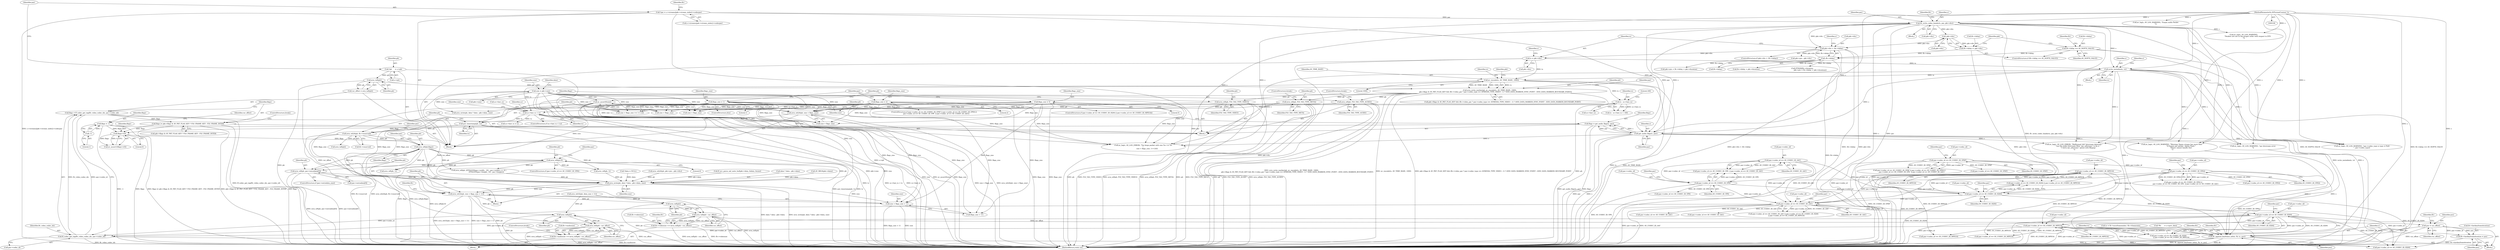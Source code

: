 digraph "0_FFmpeg_6b67d7f05918f7a1ee8fc6ff21355d7e8736aa10@array" {
"1000744" [label="(Call,avio_w8(pb, par->extradata[0]))"];
"1000715" [label="(Call,avio_w8(pb,flags))"];
"1000601" [label="(Call,avio_wb24(pb, flv->reserved))"];
"1000598" [label="(Call,put_timestamp(pb, ts))"];
"1000593" [label="(Call,avio_wb24(pb, size + flags_size))"];
"1000411" [label="(Call,avio_w8(pb, FLV_TAG_TYPE_VIDEO))"];
"1000380" [label="(Call,avio_write_marker(pb, av_rescale(ts, AV_TIME_BASE, 1000),\n                      pkt->flags & AV_PKT_FLAG_KEY && (flv->video_par ? par->codec_type == AVMEDIA_TYPE_VIDEO : 1) ? AVIO_DATA_MARKER_SYNC_POINT : AVIO_DATA_MARKER_BOUNDARY_POINT))"];
"1000167" [label="(Call,avio_tell(pb))"];
"1000111" [label="(Call,*pb      = s->pb)"];
"1000382" [label="(Call,av_rescale(ts, AV_TIME_BASE, 1000))"];
"1000360" [label="(Call,ts = pkt->dts)"];
"1000344" [label="(Call,pkt->dts < -flv->delay)"];
"1000323" [label="(Call,flv_write_codec_header(s, par, pkt->dts))"];
"1000107" [label="(MethodParameterIn,AVFormatContext *s)"];
"1000117" [label="(Call,*par = s->streams[pkt->stream_index]->codecpar)"];
"1000339" [label="(Call,-pkt->dts)"];
"1000348" [label="(Call,-flv->delay)"];
"1000330" [label="(Call,flv->delay == AV_NOPTS_VALUE)"];
"1000335" [label="(Call,flv->delay = -pkt->dts)"];
"1000372" [label="(Call,write_metadata(s, ts))"];
"1000446" [label="(Call,avio_w8(pb, FLV_TAG_TYPE_META))"];
"1000440" [label="(Call,avio_w8(pb, FLV_TAG_TYPE_AUDIO))"];
"1000148" [label="(Call,size = pkt->size)"];
"1000438" [label="(Call,av_assert0(size))"];
"1000232" [label="(Call,flags_size = 1)"];
"1000228" [label="(Call,flags_size = 5)"];
"1000212" [label="(Call,flags_size = 2)"];
"1000561" [label="(Call,sc->last_ts < ts)"];
"1000550" [label="(Call,ts - sc->last_ts)"];
"1000712" [label="(Call,flags>=0)"];
"1000158" [label="(Call,flags = -1)"];
"1000160" [label="(Call,-1)"];
"1000433" [label="(Call,flags = get_audio_flags(s, par))"];
"1000435" [label="(Call,get_audio_flags(s, par))"];
"1000421" [label="(Call,flags |= pkt->flags & AV_PKT_FLAG_KEY ? FLV_FRAME_KEY : FLV_FRAME_INTER)"];
"1000414" [label="(Call,flags = ff_codec_get_tag(flv_video_codec_ids, par->codec_id))"];
"1000416" [label="(Call,ff_codec_get_tag(flv_video_codec_ids, par->codec_id))"];
"1000237" [label="(Call,par->codec_id == AV_CODEC_ID_AAC)"];
"1000218" [label="(Call,par->codec_id == AV_CODEC_ID_H264)"];
"1000207" [label="(Call,par->codec_id == AV_CODEC_ID_AAC)"];
"1000202" [label="(Call,par->codec_id == AV_CODEC_ID_VP6)"];
"1000196" [label="(Call,par->codec_id == AV_CODEC_ID_VP6A)"];
"1000190" [label="(Call,par->codec_id == AV_CODEC_ID_VP6F)"];
"1000223" [label="(Call,par->codec_id == AV_CODEC_ID_MPEG4)"];
"1000243" [label="(Call,par->codec_id == AV_CODEC_ID_H264)"];
"1000248" [label="(Call,par->codec_id == AV_CODEC_ID_MPEG4)"];
"1000724" [label="(Call,avio_w8(pb,0))"];
"1000811" [label="(Call,avio_write(pb, data ? data : pkt->data, size))"];
"1000820" [label="(Call,avio_wb32(pb, size + flags_size + 11))"];
"1000864" [label="(Call,avio_tell(pb))"];
"1000863" [label="(Call,avio_tell(pb) - cur_offset)"];
"1000859" [label="(Call,flv->videosize += (avio_tell(pb) - cur_offset))"];
"1000896" [label="(Call,pos = cur_offset)"];
"1000910" [label="(Call,flv->lastkeyframelocation = pos)"];
"1000915" [label="(Call,flv_append_keyframe_info(s, flv, ts, pos))"];
"1000931" [label="(Call,avio_tell(pb))"];
"1000930" [label="(Call,avio_tell(pb) - cur_offset)"];
"1000926" [label="(Call,flv->audiosize += (avio_tell(pb) - cur_offset))"];
"1000822" [label="(Call,size + flags_size + 11)"];
"1000204" [label="(Identifier,par)"];
"1000335" [label="(Call,flv->delay = -pkt->dts)"];
"1000161" [label="(Literal,1)"];
"1000884" [label="(Block,)"];
"1000191" [label="(Call,par->codec_id)"];
"1000560" [label="(ControlStructure,if (sc->last_ts < ts))"];
"1000149" [label="(Identifier,size)"];
"1000217" [label="(Call,par->codec_id == AV_CODEC_ID_H264 || par->codec_id == AV_CODEC_ID_MPEG4)"];
"1000933" [label="(Identifier,cur_offset)"];
"1000343" [label="(ControlStructure,if (pkt->dts < -flv->delay))"];
"1000436" [label="(Identifier,s)"];
"1000194" [label="(Identifier,AV_CODEC_ID_VP6F)"];
"1000821" [label="(Identifier,pb)"];
"1000409" [label="(Block,)"];
"1000198" [label="(Identifier,par)"];
"1000323" [label="(Call,flv_write_codec_header(s, par, pkt->dts))"];
"1000600" [label="(Identifier,ts)"];
"1000337" [label="(Identifier,flv)"];
"1000915" [label="(Call,flv_append_keyframe_info(s, flv, ts, pos))"];
"1000384" [label="(Identifier,AV_TIME_BASE)"];
"1000150" [label="(Call,pkt->size)"];
"1000857" [label="(Block,)"];
"1000228" [label="(Call,flags_size = 5)"];
"1000362" [label="(Call,pkt->dts)"];
"1000550" [label="(Call,ts - sc->last_ts)"];
"1000248" [label="(Call,par->codec_id == AV_CODEC_ID_MPEG4)"];
"1000154" [label="(Call,*data = NULL)"];
"1000373" [label="(Identifier,s)"];
"1000181" [label="(Call,av_log(s, AV_LOG_WARNING, \"Empty audio Packet\n\"))"];
"1000811" [label="(Call,avio_write(pb, data ? data : pkt->data, size))"];
"1000672" [label="(Call,avio_write(pb, data ? data : pkt->data, size))"];
"1000190" [label="(Call,par->codec_id == AV_CODEC_ID_VP6F)"];
"1000610" [label="(Identifier,par)"];
"1000863" [label="(Call,avio_tell(pb) - cur_offset)"];
"1000119" [label="(Call,s->streams[pkt->stream_index]->codecpar)"];
"1000340" [label="(Call,pkt->dts)"];
"1000740" [label="(ControlStructure,if (par->extradata_size))"];
"1000897" [label="(Identifier,pos)"];
"1000726" [label="(Literal,0)"];
"1000802" [label="(Call,avio_wb24(pb, pkt->pts - pkt->dts))"];
"1000917" [label="(Identifier,flv)"];
"1000572" [label="(Call,size + flags_size >= 1<<24)"];
"1000237" [label="(Call,par->codec_id == AV_CODEC_ID_AAC)"];
"1000385" [label="(Literal,1000)"];
"1000206" [label="(Identifier,AV_CODEC_ID_VP6)"];
"1000603" [label="(Call,flv->reserved)"];
"1000573" [label="(Call,size + flags_size)"];
"1000574" [label="(Identifier,size)"];
"1000380" [label="(Call,avio_write_marker(pb, av_rescale(ts, AV_TIME_BASE, 1000),\n                      pkt->flags & AV_PKT_FLAG_KEY && (flv->video_par ? par->codec_type == AVMEDIA_TYPE_VIDEO : 1) ? AVIO_DATA_MARKER_SYNC_POINT : AVIO_DATA_MARKER_BOUNDARY_POINT))"];
"1000285" [label="(Block,)"];
"1000752" [label="(Call,avio_w8(pb, ((FFALIGN(par->width,  16) - par->width) << 4) |\n                             (FFALIGN(par->height, 16) - par->height)))"];
"1000551" [label="(Identifier,ts)"];
"1000922" [label="(Identifier,flv)"];
"1000864" [label="(Call,avio_tell(pb))"];
"1000213" [label="(Identifier,flags_size)"];
"1000931" [label="(Call,avio_tell(pb))"];
"1000869" [label="(Identifier,flv)"];
"1000238" [label="(Call,par->codec_id)"];
"1000227" [label="(Identifier,AV_CODEC_ID_MPEG4)"];
"1000381" [label="(Identifier,pb)"];
"1000448" [label="(Identifier,FLV_TAG_TYPE_META)"];
"1000165" [label="(Call,cur_offset = avio_tell(pb))"];
"1000239" [label="(Identifier,par)"];
"1000555" [label="(Literal,160)"];
"1000159" [label="(Identifier,flags)"];
"1000461" [label="(Call,par->codec_id == AV_CODEC_ID_MPEG4)"];
"1000820" [label="(Call,avio_wb32(pb, size + flags_size + 11))"];
"1000417" [label="(Identifier,flv_video_codec_ids)"];
"1000244" [label="(Call,par->codec_id)"];
"1000202" [label="(Call,par->codec_id == AV_CODEC_ID_VP6)"];
"1000443" [label="(ControlStructure,break;)"];
"1000950" [label="(MethodReturn,static int)"];
"1000354" [label="(Identifier,s)"];
"1000216" [label="(ControlStructure,if (par->codec_id == AV_CODEC_ID_H264 || par->codec_id == AV_CODEC_ID_MPEG4))"];
"1000414" [label="(Call,flags = ff_codec_get_tag(flv_video_codec_ids, par->codec_id))"];
"1000431" [label="(ControlStructure,break;)"];
"1000710" [label="(Block,)"];
"1000562" [label="(Call,sc->last_ts)"];
"1000219" [label="(Call,par->codec_id)"];
"1000623" [label="(Call,avio_tell(pb))"];
"1000336" [label="(Call,flv->delay)"];
"1000829" [label="(Identifier,flv)"];
"1000930" [label="(Call,avio_tell(pb) - cur_offset)"];
"1000334" [label="(Identifier,AV_NOPTS_VALUE)"];
"1000601" [label="(Call,avio_wb24(pb, flv->reserved))"];
"1000435" [label="(Call,get_audio_flags(s, par))"];
"1000584" [label="(Call,size + flags_size)"];
"1000224" [label="(Call,par->codec_id)"];
"1000486" [label="(Call,ff_avc_parse_nal_units_buf(pkt->data, &data, &size))"];
"1000456" [label="(Call,par->codec_id == AV_CODEC_ID_H264)"];
"1000346" [label="(Identifier,pkt)"];
"1000407" [label="(Identifier,par)"];
"1000422" [label="(Identifier,flags)"];
"1000441" [label="(Identifier,pb)"];
"1000207" [label="(Call,par->codec_id == AV_CODEC_ID_AAC)"];
"1000382" [label="(Call,av_rescale(ts, AV_TIME_BASE, 1000))"];
"1000914" [label="(Identifier,pos)"];
"1000440" [label="(Call,avio_w8(pb, FLV_TAG_TYPE_AUDIO))"];
"1000167" [label="(Call,avio_tell(pb))"];
"1000421" [label="(Call,flags |= pkt->flags & AV_PKT_FLAG_KEY ? FLV_FRAME_KEY : FLV_FRAME_INTER)"];
"1000188" [label="(ControlStructure,if (par->codec_id == AV_CODEC_ID_VP6F || par->codec_id == AV_CODEC_ID_VP6A ||\n         par->codec_id == AV_CODEC_ID_VP6  || par->codec_id == AV_CODEC_ID_AAC))"];
"1000565" [label="(Identifier,ts)"];
"1000345" [label="(Call,pkt->dts)"];
"1000918" [label="(Identifier,ts)"];
"1000926" [label="(Call,flv->audiosize += (avio_tell(pb) - cur_offset))"];
"1000415" [label="(Identifier,flags)"];
"1000593" [label="(Call,avio_wb24(pb, size + flags_size))"];
"1000423" [label="(Call,pkt->flags & AV_PKT_FLAG_KEY ? FLV_FRAME_KEY : FLV_FRAME_INTER)"];
"1000886" [label="(Call,ts = flv->acurframeindex / flv->framerate)"];
"1000860" [label="(Call,flv->videosize)"];
"1000325" [label="(Identifier,par)"];
"1000242" [label="(Call,par->codec_id == AV_CODEC_ID_H264\n            || par->codec_id == AV_CODEC_ID_MPEG4)"];
"1000934" [label="(ControlStructure,break;)"];
"1000711" [label="(Call,av_assert1(flags>=0))"];
"1000416" [label="(Call,ff_codec_get_tag(flv_video_codec_ids, par->codec_id))"];
"1000332" [label="(Identifier,flv)"];
"1000839" [label="(Call,flv->delay + pkt->duration)"];
"1000329" [label="(ControlStructure,if (flv->delay == AV_NOPTS_VALUE))"];
"1000594" [label="(Identifier,pb)"];
"1000331" [label="(Call,flv->delay)"];
"1000230" [label="(Literal,5)"];
"1000721" [label="(Identifier,par)"];
"1000243" [label="(Call,par->codec_id == AV_CODEC_ID_H264)"];
"1000831" [label="(Call,FFMAX(flv->duration,\n                              pkt->pts + flv->delay + pkt->duration))"];
"1000208" [label="(Call,par->codec_id)"];
"1000247" [label="(Identifier,AV_CODEC_ID_H264)"];
"1000166" [label="(Identifier,cur_offset)"];
"1000249" [label="(Call,par->codec_id)"];
"1000813" [label="(Call,data ? data : pkt->data)"];
"1000718" [label="(ControlStructure,if (par->codec_id == AV_CODEC_ID_VP6))"];
"1000212" [label="(Call,flags_size = 2)"];
"1000568" [label="(Identifier,sc)"];
"1000196" [label="(Call,par->codec_id == AV_CODEC_ID_VP6A)"];
"1000225" [label="(Identifier,par)"];
"1000714" [label="(Literal,0)"];
"1000439" [label="(Identifier,size)"];
"1000552" [label="(Call,sc->last_ts)"];
"1000442" [label="(Identifier,FLV_TAG_TYPE_AUDIO)"];
"1000160" [label="(Call,-1)"];
"1000866" [label="(Identifier,cur_offset)"];
"1000538" [label="(Call,av_log(s, AV_LOG_WARNING, \"aac bitstream error\n\"))"];
"1000195" [label="(Call,par->codec_id == AV_CODEC_ID_VP6A ||\n         par->codec_id == AV_CODEC_ID_VP6  || par->codec_id == AV_CODEC_ID_AAC)"];
"1000599" [label="(Identifier,pb)"];
"1000234" [label="(Literal,1)"];
"1000745" [label="(Identifier,pb)"];
"1000712" [label="(Call,flags>=0)"];
"1000595" [label="(Call,size + flags_size)"];
"1000218" [label="(Call,par->codec_id == AV_CODEC_ID_H264)"];
"1000223" [label="(Call,par->codec_id == AV_CODEC_ID_MPEG4)"];
"1000361" [label="(Identifier,ts)"];
"1000412" [label="(Identifier,pb)"];
"1000339" [label="(Call,-pkt->dts)"];
"1000532" [label="(Call,av_log(s, AV_LOG_ERROR, \"Malformed AAC bitstream detected: \"\n               \"use the audio bitstream filter 'aac_adtstoasc' to fix it \"\n               \"('-bsf:a aac_adtstoasc' option with ffmpeg)\n\"))"];
"1000782" [label="(Call,avio_w8(pb, 1))"];
"1000715" [label="(Call,avio_w8(pb,flags))"];
"1000250" [label="(Identifier,par)"];
"1000580" [label="(Call,av_log(s, AV_LOG_ERROR, \"Too large packet with size %u >= %u\n\",\n               size + flags_size, 1<<24))"];
"1000433" [label="(Call,flags = get_audio_flags(s, par))"];
"1000513" [label="(Call,AV_RB16(pkt->data))"];
"1000434" [label="(Identifier,flags)"];
"1000214" [label="(Literal,2)"];
"1000189" [label="(Call,par->codec_id == AV_CODEC_ID_VP6F || par->codec_id == AV_CODEC_ID_VP6A ||\n         par->codec_id == AV_CODEC_ID_VP6  || par->codec_id == AV_CODEC_ID_AAC)"];
"1000241" [label="(Identifier,AV_CODEC_ID_AAC)"];
"1000383" [label="(Identifier,ts)"];
"1000804" [label="(Call,pkt->pts - pkt->dts)"];
"1000330" [label="(Call,flv->delay == AV_NOPTS_VALUE)"];
"1000129" [label="(Call,*flv      = s->priv_data)"];
"1000859" [label="(Call,flv->videosize += (avio_tell(pb) - cur_offset))"];
"1000109" [label="(Block,)"];
"1000148" [label="(Call,size = pkt->size)"];
"1000437" [label="(Identifier,par)"];
"1000211" [label="(Identifier,AV_CODEC_ID_AAC)"];
"1000113" [label="(Call,s->pb)"];
"1000231" [label="(ControlStructure,else)"];
"1000927" [label="(Call,flv->audiosize)"];
"1000117" [label="(Call,*par = s->streams[pkt->stream_index]->codecpar)"];
"1000374" [label="(Identifier,ts)"];
"1000368" [label="(Identifier,s)"];
"1000233" [label="(Identifier,flags_size)"];
"1000561" [label="(Call,sc->last_ts < ts)"];
"1000360" [label="(Call,ts = pkt->dts)"];
"1000725" [label="(Identifier,pb)"];
"1000598" [label="(Call,put_timestamp(pb, ts))"];
"1000566" [label="(Call,sc->last_ts = ts)"];
"1000349" [label="(Call,flv->delay)"];
"1000449" [label="(ControlStructure,break;)"];
"1000713" [label="(Identifier,flags)"];
"1000919" [label="(Identifier,pos)"];
"1000418" [label="(Call,par->codec_id)"];
"1000896" [label="(Call,pos = cur_offset)"];
"1000107" [label="(MethodParameterIn,AVFormatContext *s)"];
"1000729" [label="(Call,par->codec_id == AV_CODEC_ID_VP6F)"];
"1000793" [label="(Call,par->codec_id == AV_CODEC_ID_MPEG4)"];
"1000232" [label="(Call,flags_size = 1)"];
"1000438" [label="(Call,av_assert0(size))"];
"1000197" [label="(Call,par->codec_id)"];
"1000812" [label="(Identifier,pb)"];
"1000556" [label="(Call,av_log(s, AV_LOG_WARNING, \"Warning: Speex stream has more than \"\n                                  \"8 frames per packet. Adobe Flash \"\n                                  \"Player cannot handle this!\n\"))"];
"1000717" [label="(Identifier,flags)"];
"1000348" [label="(Call,-flv->delay)"];
"1000229" [label="(Identifier,flags_size)"];
"1000155" [label="(Identifier,data)"];
"1000203" [label="(Call,par->codec_id)"];
"1000413" [label="(Identifier,FLV_TAG_TYPE_VIDEO)"];
"1000911" [label="(Call,flv->lastkeyframelocation)"];
"1000201" [label="(Call,par->codec_id == AV_CODEC_ID_VP6  || par->codec_id == AV_CODEC_ID_AAC)"];
"1000716" [label="(Identifier,pb)"];
"1000865" [label="(Identifier,pb)"];
"1000446" [label="(Call,avio_w8(pb, FLV_TAG_TYPE_META))"];
"1000916" [label="(Identifier,s)"];
"1000932" [label="(Identifier,pb)"];
"1000245" [label="(Identifier,par)"];
"1000236" [label="(Call,par->codec_id == AV_CODEC_ID_AAC || par->codec_id == AV_CODEC_ID_H264\n            || par->codec_id == AV_CODEC_ID_MPEG4)"];
"1000372" [label="(Call,write_metadata(s, ts))"];
"1000734" [label="(Call,par->codec_id == AV_CODEC_ID_VP6A)"];
"1000353" [label="(Call,av_log(s, AV_LOG_WARNING,\n               \"Packets are not in the proper order with respect to DTS\n\"))"];
"1000824" [label="(Call,flags_size + 11)"];
"1000112" [label="(Identifier,pb)"];
"1000390" [label="(Identifier,pkt)"];
"1000777" [label="(Call,par->codec_id == AV_CODEC_ID_AAC)"];
"1000158" [label="(Call,flags = -1)"];
"1000910" [label="(Call,flv->lastkeyframelocation = pos)"];
"1000549" [label="(Call,ts - sc->last_ts > 160)"];
"1000719" [label="(Call,par->codec_id == AV_CODEC_ID_VP6)"];
"1000200" [label="(Identifier,AV_CODEC_ID_VP6A)"];
"1000835" [label="(Call,pkt->pts + flv->delay + pkt->duration)"];
"1000209" [label="(Identifier,par)"];
"1000731" [label="(Identifier,par)"];
"1000744" [label="(Call,avio_w8(pb, par->extradata[0]))"];
"1000222" [label="(Identifier,AV_CODEC_ID_H264)"];
"1000371" [label="(Block,)"];
"1000602" [label="(Identifier,pb)"];
"1000724" [label="(Call,avio_w8(pb,0))"];
"1000344" [label="(Call,pkt->dts < -flv->delay)"];
"1000377" [label="(Identifier,s)"];
"1000746" [label="(Call,par->extradata[0])"];
"1000704" [label="(Call,avio_wb32(pb, data_size + 11))"];
"1000898" [label="(Identifier,cur_offset)"];
"1000411" [label="(Call,avio_w8(pb, FLV_TAG_TYPE_VIDEO))"];
"1000386" [label="(Call,pkt->flags & AV_PKT_FLAG_KEY && (flv->video_par ? par->codec_type == AVMEDIA_TYPE_VIDEO : 1) ? AVIO_DATA_MARKER_SYNC_POINT : AVIO_DATA_MARKER_BOUNDARY_POINT)"];
"1000324" [label="(Identifier,s)"];
"1000252" [label="(Identifier,AV_CODEC_ID_MPEG4)"];
"1000130" [label="(Identifier,flv)"];
"1000447" [label="(Identifier,pb)"];
"1000799" [label="(Call,avio_w8(pb, 1))"];
"1000823" [label="(Identifier,size)"];
"1000901" [label="(Identifier,flv)"];
"1000822" [label="(Call,size + flags_size + 11)"];
"1000168" [label="(Identifier,pb)"];
"1000111" [label="(Call,*pb      = s->pb)"];
"1000819" [label="(Identifier,size)"];
"1000500" [label="(Call,par->codec_id == AV_CODEC_ID_AAC)"];
"1000118" [label="(Identifier,par)"];
"1000936" [label="(Call,av_log(s, AV_LOG_WARNING, \"par->codec_type is type = [%d]\n\", par->codec_type))"];
"1000326" [label="(Call,pkt->dts)"];
"1000744" -> "1000740"  [label="AST: "];
"1000744" -> "1000746"  [label="CFG: "];
"1000745" -> "1000744"  [label="AST: "];
"1000746" -> "1000744"  [label="AST: "];
"1000812" -> "1000744"  [label="CFG: "];
"1000744" -> "1000950"  [label="DDG: avio_w8(pb, par->extradata[0])"];
"1000744" -> "1000950"  [label="DDG: par->extradata[0]"];
"1000715" -> "1000744"  [label="DDG: pb"];
"1000724" -> "1000744"  [label="DDG: pb"];
"1000744" -> "1000811"  [label="DDG: pb"];
"1000715" -> "1000710"  [label="AST: "];
"1000715" -> "1000717"  [label="CFG: "];
"1000716" -> "1000715"  [label="AST: "];
"1000717" -> "1000715"  [label="AST: "];
"1000721" -> "1000715"  [label="CFG: "];
"1000715" -> "1000950"  [label="DDG: avio_w8(pb,flags)"];
"1000715" -> "1000950"  [label="DDG: flags"];
"1000601" -> "1000715"  [label="DDG: pb"];
"1000712" -> "1000715"  [label="DDG: flags"];
"1000715" -> "1000724"  [label="DDG: pb"];
"1000715" -> "1000752"  [label="DDG: pb"];
"1000715" -> "1000782"  [label="DDG: pb"];
"1000715" -> "1000799"  [label="DDG: pb"];
"1000715" -> "1000811"  [label="DDG: pb"];
"1000601" -> "1000109"  [label="AST: "];
"1000601" -> "1000603"  [label="CFG: "];
"1000602" -> "1000601"  [label="AST: "];
"1000603" -> "1000601"  [label="AST: "];
"1000610" -> "1000601"  [label="CFG: "];
"1000601" -> "1000950"  [label="DDG: flv->reserved"];
"1000601" -> "1000950"  [label="DDG: avio_wb24(pb, flv->reserved)"];
"1000598" -> "1000601"  [label="DDG: pb"];
"1000601" -> "1000623"  [label="DDG: pb"];
"1000598" -> "1000109"  [label="AST: "];
"1000598" -> "1000600"  [label="CFG: "];
"1000599" -> "1000598"  [label="AST: "];
"1000600" -> "1000598"  [label="AST: "];
"1000602" -> "1000598"  [label="CFG: "];
"1000598" -> "1000950"  [label="DDG: put_timestamp(pb, ts)"];
"1000598" -> "1000950"  [label="DDG: ts"];
"1000593" -> "1000598"  [label="DDG: pb"];
"1000561" -> "1000598"  [label="DDG: ts"];
"1000593" -> "1000109"  [label="AST: "];
"1000593" -> "1000595"  [label="CFG: "];
"1000594" -> "1000593"  [label="AST: "];
"1000595" -> "1000593"  [label="AST: "];
"1000599" -> "1000593"  [label="CFG: "];
"1000593" -> "1000950"  [label="DDG: size + flags_size"];
"1000593" -> "1000950"  [label="DDG: avio_wb24(pb, size + flags_size)"];
"1000411" -> "1000593"  [label="DDG: pb"];
"1000446" -> "1000593"  [label="DDG: pb"];
"1000440" -> "1000593"  [label="DDG: pb"];
"1000148" -> "1000593"  [label="DDG: size"];
"1000438" -> "1000593"  [label="DDG: size"];
"1000232" -> "1000593"  [label="DDG: flags_size"];
"1000228" -> "1000593"  [label="DDG: flags_size"];
"1000212" -> "1000593"  [label="DDG: flags_size"];
"1000411" -> "1000409"  [label="AST: "];
"1000411" -> "1000413"  [label="CFG: "];
"1000412" -> "1000411"  [label="AST: "];
"1000413" -> "1000411"  [label="AST: "];
"1000415" -> "1000411"  [label="CFG: "];
"1000411" -> "1000950"  [label="DDG: avio_w8(pb, FLV_TAG_TYPE_VIDEO)"];
"1000411" -> "1000950"  [label="DDG: pb"];
"1000411" -> "1000950"  [label="DDG: FLV_TAG_TYPE_VIDEO"];
"1000380" -> "1000411"  [label="DDG: pb"];
"1000380" -> "1000109"  [label="AST: "];
"1000380" -> "1000386"  [label="CFG: "];
"1000381" -> "1000380"  [label="AST: "];
"1000382" -> "1000380"  [label="AST: "];
"1000386" -> "1000380"  [label="AST: "];
"1000407" -> "1000380"  [label="CFG: "];
"1000380" -> "1000950"  [label="DDG: avio_write_marker(pb, av_rescale(ts, AV_TIME_BASE, 1000),\n                      pkt->flags & AV_PKT_FLAG_KEY && (flv->video_par ? par->codec_type == AVMEDIA_TYPE_VIDEO : 1) ? AVIO_DATA_MARKER_SYNC_POINT : AVIO_DATA_MARKER_BOUNDARY_POINT)"];
"1000380" -> "1000950"  [label="DDG: av_rescale(ts, AV_TIME_BASE, 1000)"];
"1000380" -> "1000950"  [label="DDG: pkt->flags & AV_PKT_FLAG_KEY && (flv->video_par ? par->codec_type == AVMEDIA_TYPE_VIDEO : 1) ? AVIO_DATA_MARKER_SYNC_POINT : AVIO_DATA_MARKER_BOUNDARY_POINT"];
"1000380" -> "1000950"  [label="DDG: pb"];
"1000167" -> "1000380"  [label="DDG: pb"];
"1000382" -> "1000380"  [label="DDG: ts"];
"1000382" -> "1000380"  [label="DDG: AV_TIME_BASE"];
"1000382" -> "1000380"  [label="DDG: 1000"];
"1000380" -> "1000440"  [label="DDG: pb"];
"1000380" -> "1000446"  [label="DDG: pb"];
"1000167" -> "1000165"  [label="AST: "];
"1000167" -> "1000168"  [label="CFG: "];
"1000168" -> "1000167"  [label="AST: "];
"1000165" -> "1000167"  [label="CFG: "];
"1000167" -> "1000950"  [label="DDG: pb"];
"1000167" -> "1000165"  [label="DDG: pb"];
"1000111" -> "1000167"  [label="DDG: pb"];
"1000111" -> "1000109"  [label="AST: "];
"1000111" -> "1000113"  [label="CFG: "];
"1000112" -> "1000111"  [label="AST: "];
"1000113" -> "1000111"  [label="AST: "];
"1000118" -> "1000111"  [label="CFG: "];
"1000111" -> "1000950"  [label="DDG: s->pb"];
"1000382" -> "1000385"  [label="CFG: "];
"1000383" -> "1000382"  [label="AST: "];
"1000384" -> "1000382"  [label="AST: "];
"1000385" -> "1000382"  [label="AST: "];
"1000390" -> "1000382"  [label="CFG: "];
"1000382" -> "1000950"  [label="DDG: ts"];
"1000382" -> "1000950"  [label="DDG: AV_TIME_BASE"];
"1000360" -> "1000382"  [label="DDG: ts"];
"1000372" -> "1000382"  [label="DDG: ts"];
"1000382" -> "1000550"  [label="DDG: ts"];
"1000382" -> "1000561"  [label="DDG: ts"];
"1000360" -> "1000109"  [label="AST: "];
"1000360" -> "1000362"  [label="CFG: "];
"1000361" -> "1000360"  [label="AST: "];
"1000362" -> "1000360"  [label="AST: "];
"1000368" -> "1000360"  [label="CFG: "];
"1000360" -> "1000950"  [label="DDG: pkt->dts"];
"1000344" -> "1000360"  [label="DDG: pkt->dts"];
"1000360" -> "1000372"  [label="DDG: ts"];
"1000344" -> "1000343"  [label="AST: "];
"1000344" -> "1000348"  [label="CFG: "];
"1000345" -> "1000344"  [label="AST: "];
"1000348" -> "1000344"  [label="AST: "];
"1000354" -> "1000344"  [label="CFG: "];
"1000361" -> "1000344"  [label="CFG: "];
"1000344" -> "1000950"  [label="DDG: pkt->dts < -flv->delay"];
"1000344" -> "1000950"  [label="DDG: -flv->delay"];
"1000344" -> "1000950"  [label="DDG: pkt->dts"];
"1000323" -> "1000344"  [label="DDG: pkt->dts"];
"1000339" -> "1000344"  [label="DDG: pkt->dts"];
"1000348" -> "1000344"  [label="DDG: flv->delay"];
"1000344" -> "1000804"  [label="DDG: pkt->dts"];
"1000323" -> "1000285"  [label="AST: "];
"1000323" -> "1000326"  [label="CFG: "];
"1000324" -> "1000323"  [label="AST: "];
"1000325" -> "1000323"  [label="AST: "];
"1000326" -> "1000323"  [label="AST: "];
"1000332" -> "1000323"  [label="CFG: "];
"1000323" -> "1000950"  [label="DDG: s"];
"1000323" -> "1000950"  [label="DDG: par"];
"1000323" -> "1000950"  [label="DDG: flv_write_codec_header(s, par, pkt->dts)"];
"1000107" -> "1000323"  [label="DDG: s"];
"1000117" -> "1000323"  [label="DDG: par"];
"1000323" -> "1000339"  [label="DDG: pkt->dts"];
"1000323" -> "1000353"  [label="DDG: s"];
"1000323" -> "1000372"  [label="DDG: s"];
"1000323" -> "1000435"  [label="DDG: s"];
"1000323" -> "1000435"  [label="DDG: par"];
"1000323" -> "1000532"  [label="DDG: s"];
"1000323" -> "1000538"  [label="DDG: s"];
"1000323" -> "1000556"  [label="DDG: s"];
"1000323" -> "1000580"  [label="DDG: s"];
"1000323" -> "1000915"  [label="DDG: s"];
"1000323" -> "1000936"  [label="DDG: s"];
"1000107" -> "1000106"  [label="AST: "];
"1000107" -> "1000950"  [label="DDG: s"];
"1000107" -> "1000181"  [label="DDG: s"];
"1000107" -> "1000353"  [label="DDG: s"];
"1000107" -> "1000372"  [label="DDG: s"];
"1000107" -> "1000435"  [label="DDG: s"];
"1000107" -> "1000532"  [label="DDG: s"];
"1000107" -> "1000538"  [label="DDG: s"];
"1000107" -> "1000556"  [label="DDG: s"];
"1000107" -> "1000580"  [label="DDG: s"];
"1000107" -> "1000915"  [label="DDG: s"];
"1000107" -> "1000936"  [label="DDG: s"];
"1000117" -> "1000109"  [label="AST: "];
"1000117" -> "1000119"  [label="CFG: "];
"1000118" -> "1000117"  [label="AST: "];
"1000119" -> "1000117"  [label="AST: "];
"1000130" -> "1000117"  [label="CFG: "];
"1000117" -> "1000950"  [label="DDG: par"];
"1000117" -> "1000950"  [label="DDG: s->streams[pkt->stream_index]->codecpar"];
"1000117" -> "1000435"  [label="DDG: par"];
"1000339" -> "1000335"  [label="AST: "];
"1000339" -> "1000340"  [label="CFG: "];
"1000340" -> "1000339"  [label="AST: "];
"1000335" -> "1000339"  [label="CFG: "];
"1000339" -> "1000335"  [label="DDG: pkt->dts"];
"1000348" -> "1000349"  [label="CFG: "];
"1000349" -> "1000348"  [label="AST: "];
"1000348" -> "1000950"  [label="DDG: flv->delay"];
"1000330" -> "1000348"  [label="DDG: flv->delay"];
"1000335" -> "1000348"  [label="DDG: flv->delay"];
"1000348" -> "1000831"  [label="DDG: flv->delay"];
"1000348" -> "1000835"  [label="DDG: flv->delay"];
"1000348" -> "1000839"  [label="DDG: flv->delay"];
"1000330" -> "1000329"  [label="AST: "];
"1000330" -> "1000334"  [label="CFG: "];
"1000331" -> "1000330"  [label="AST: "];
"1000334" -> "1000330"  [label="AST: "];
"1000337" -> "1000330"  [label="CFG: "];
"1000346" -> "1000330"  [label="CFG: "];
"1000330" -> "1000950"  [label="DDG: AV_NOPTS_VALUE"];
"1000330" -> "1000950"  [label="DDG: flv->delay == AV_NOPTS_VALUE"];
"1000335" -> "1000329"  [label="AST: "];
"1000336" -> "1000335"  [label="AST: "];
"1000346" -> "1000335"  [label="CFG: "];
"1000335" -> "1000950"  [label="DDG: -pkt->dts"];
"1000372" -> "1000371"  [label="AST: "];
"1000372" -> "1000374"  [label="CFG: "];
"1000373" -> "1000372"  [label="AST: "];
"1000374" -> "1000372"  [label="AST: "];
"1000377" -> "1000372"  [label="CFG: "];
"1000372" -> "1000950"  [label="DDG: s"];
"1000372" -> "1000950"  [label="DDG: write_metadata(s, ts)"];
"1000372" -> "1000435"  [label="DDG: s"];
"1000372" -> "1000532"  [label="DDG: s"];
"1000372" -> "1000538"  [label="DDG: s"];
"1000372" -> "1000556"  [label="DDG: s"];
"1000372" -> "1000580"  [label="DDG: s"];
"1000372" -> "1000915"  [label="DDG: s"];
"1000372" -> "1000936"  [label="DDG: s"];
"1000446" -> "1000409"  [label="AST: "];
"1000446" -> "1000448"  [label="CFG: "];
"1000447" -> "1000446"  [label="AST: "];
"1000448" -> "1000446"  [label="AST: "];
"1000449" -> "1000446"  [label="CFG: "];
"1000446" -> "1000950"  [label="DDG: avio_w8(pb, FLV_TAG_TYPE_META)"];
"1000446" -> "1000950"  [label="DDG: pb"];
"1000446" -> "1000950"  [label="DDG: FLV_TAG_TYPE_META"];
"1000440" -> "1000409"  [label="AST: "];
"1000440" -> "1000442"  [label="CFG: "];
"1000441" -> "1000440"  [label="AST: "];
"1000442" -> "1000440"  [label="AST: "];
"1000443" -> "1000440"  [label="CFG: "];
"1000440" -> "1000950"  [label="DDG: FLV_TAG_TYPE_AUDIO"];
"1000440" -> "1000950"  [label="DDG: avio_w8(pb, FLV_TAG_TYPE_AUDIO)"];
"1000440" -> "1000950"  [label="DDG: pb"];
"1000148" -> "1000109"  [label="AST: "];
"1000148" -> "1000150"  [label="CFG: "];
"1000149" -> "1000148"  [label="AST: "];
"1000150" -> "1000148"  [label="AST: "];
"1000155" -> "1000148"  [label="CFG: "];
"1000148" -> "1000950"  [label="DDG: size"];
"1000148" -> "1000950"  [label="DDG: pkt->size"];
"1000148" -> "1000438"  [label="DDG: size"];
"1000148" -> "1000572"  [label="DDG: size"];
"1000148" -> "1000573"  [label="DDG: size"];
"1000148" -> "1000580"  [label="DDG: size"];
"1000148" -> "1000584"  [label="DDG: size"];
"1000148" -> "1000595"  [label="DDG: size"];
"1000148" -> "1000672"  [label="DDG: size"];
"1000148" -> "1000811"  [label="DDG: size"];
"1000438" -> "1000409"  [label="AST: "];
"1000438" -> "1000439"  [label="CFG: "];
"1000439" -> "1000438"  [label="AST: "];
"1000441" -> "1000438"  [label="CFG: "];
"1000438" -> "1000950"  [label="DDG: av_assert0(size)"];
"1000438" -> "1000950"  [label="DDG: size"];
"1000438" -> "1000572"  [label="DDG: size"];
"1000438" -> "1000573"  [label="DDG: size"];
"1000438" -> "1000580"  [label="DDG: size"];
"1000438" -> "1000584"  [label="DDG: size"];
"1000438" -> "1000595"  [label="DDG: size"];
"1000438" -> "1000672"  [label="DDG: size"];
"1000438" -> "1000811"  [label="DDG: size"];
"1000232" -> "1000231"  [label="AST: "];
"1000232" -> "1000234"  [label="CFG: "];
"1000233" -> "1000232"  [label="AST: "];
"1000234" -> "1000232"  [label="AST: "];
"1000239" -> "1000232"  [label="CFG: "];
"1000232" -> "1000950"  [label="DDG: flags_size"];
"1000232" -> "1000572"  [label="DDG: flags_size"];
"1000232" -> "1000573"  [label="DDG: flags_size"];
"1000232" -> "1000580"  [label="DDG: flags_size"];
"1000232" -> "1000584"  [label="DDG: flags_size"];
"1000232" -> "1000595"  [label="DDG: flags_size"];
"1000232" -> "1000820"  [label="DDG: flags_size"];
"1000232" -> "1000822"  [label="DDG: flags_size"];
"1000232" -> "1000824"  [label="DDG: flags_size"];
"1000228" -> "1000216"  [label="AST: "];
"1000228" -> "1000230"  [label="CFG: "];
"1000229" -> "1000228"  [label="AST: "];
"1000230" -> "1000228"  [label="AST: "];
"1000239" -> "1000228"  [label="CFG: "];
"1000228" -> "1000950"  [label="DDG: flags_size"];
"1000228" -> "1000572"  [label="DDG: flags_size"];
"1000228" -> "1000573"  [label="DDG: flags_size"];
"1000228" -> "1000580"  [label="DDG: flags_size"];
"1000228" -> "1000584"  [label="DDG: flags_size"];
"1000228" -> "1000595"  [label="DDG: flags_size"];
"1000228" -> "1000820"  [label="DDG: flags_size"];
"1000228" -> "1000822"  [label="DDG: flags_size"];
"1000228" -> "1000824"  [label="DDG: flags_size"];
"1000212" -> "1000188"  [label="AST: "];
"1000212" -> "1000214"  [label="CFG: "];
"1000213" -> "1000212"  [label="AST: "];
"1000214" -> "1000212"  [label="AST: "];
"1000239" -> "1000212"  [label="CFG: "];
"1000212" -> "1000950"  [label="DDG: flags_size"];
"1000212" -> "1000572"  [label="DDG: flags_size"];
"1000212" -> "1000573"  [label="DDG: flags_size"];
"1000212" -> "1000580"  [label="DDG: flags_size"];
"1000212" -> "1000584"  [label="DDG: flags_size"];
"1000212" -> "1000595"  [label="DDG: flags_size"];
"1000212" -> "1000820"  [label="DDG: flags_size"];
"1000212" -> "1000822"  [label="DDG: flags_size"];
"1000212" -> "1000824"  [label="DDG: flags_size"];
"1000561" -> "1000560"  [label="AST: "];
"1000561" -> "1000565"  [label="CFG: "];
"1000562" -> "1000561"  [label="AST: "];
"1000565" -> "1000561"  [label="AST: "];
"1000568" -> "1000561"  [label="CFG: "];
"1000574" -> "1000561"  [label="CFG: "];
"1000561" -> "1000950"  [label="DDG: sc->last_ts"];
"1000561" -> "1000950"  [label="DDG: ts"];
"1000561" -> "1000950"  [label="DDG: sc->last_ts < ts"];
"1000550" -> "1000561"  [label="DDG: sc->last_ts"];
"1000550" -> "1000561"  [label="DDG: ts"];
"1000561" -> "1000566"  [label="DDG: ts"];
"1000550" -> "1000549"  [label="AST: "];
"1000550" -> "1000552"  [label="CFG: "];
"1000551" -> "1000550"  [label="AST: "];
"1000552" -> "1000550"  [label="AST: "];
"1000555" -> "1000550"  [label="CFG: "];
"1000550" -> "1000549"  [label="DDG: ts"];
"1000550" -> "1000549"  [label="DDG: sc->last_ts"];
"1000712" -> "1000711"  [label="AST: "];
"1000712" -> "1000714"  [label="CFG: "];
"1000713" -> "1000712"  [label="AST: "];
"1000714" -> "1000712"  [label="AST: "];
"1000711" -> "1000712"  [label="CFG: "];
"1000712" -> "1000711"  [label="DDG: flags"];
"1000712" -> "1000711"  [label="DDG: 0"];
"1000158" -> "1000712"  [label="DDG: flags"];
"1000433" -> "1000712"  [label="DDG: flags"];
"1000421" -> "1000712"  [label="DDG: flags"];
"1000158" -> "1000109"  [label="AST: "];
"1000158" -> "1000160"  [label="CFG: "];
"1000159" -> "1000158"  [label="AST: "];
"1000160" -> "1000158"  [label="AST: "];
"1000166" -> "1000158"  [label="CFG: "];
"1000158" -> "1000950"  [label="DDG: flags"];
"1000158" -> "1000950"  [label="DDG: -1"];
"1000160" -> "1000158"  [label="DDG: 1"];
"1000160" -> "1000161"  [label="CFG: "];
"1000161" -> "1000160"  [label="AST: "];
"1000433" -> "1000409"  [label="AST: "];
"1000433" -> "1000435"  [label="CFG: "];
"1000434" -> "1000433"  [label="AST: "];
"1000435" -> "1000433"  [label="AST: "];
"1000439" -> "1000433"  [label="CFG: "];
"1000433" -> "1000950"  [label="DDG: flags"];
"1000433" -> "1000950"  [label="DDG: get_audio_flags(s, par)"];
"1000435" -> "1000433"  [label="DDG: s"];
"1000435" -> "1000433"  [label="DDG: par"];
"1000435" -> "1000437"  [label="CFG: "];
"1000436" -> "1000435"  [label="AST: "];
"1000437" -> "1000435"  [label="AST: "];
"1000435" -> "1000950"  [label="DDG: s"];
"1000435" -> "1000950"  [label="DDG: par"];
"1000435" -> "1000532"  [label="DDG: s"];
"1000435" -> "1000538"  [label="DDG: s"];
"1000435" -> "1000556"  [label="DDG: s"];
"1000435" -> "1000580"  [label="DDG: s"];
"1000435" -> "1000915"  [label="DDG: s"];
"1000435" -> "1000936"  [label="DDG: s"];
"1000421" -> "1000409"  [label="AST: "];
"1000421" -> "1000423"  [label="CFG: "];
"1000422" -> "1000421"  [label="AST: "];
"1000423" -> "1000421"  [label="AST: "];
"1000431" -> "1000421"  [label="CFG: "];
"1000421" -> "1000950"  [label="DDG: pkt->flags & AV_PKT_FLAG_KEY ? FLV_FRAME_KEY : FLV_FRAME_INTER"];
"1000421" -> "1000950"  [label="DDG: flags"];
"1000421" -> "1000950"  [label="DDG: flags |= pkt->flags & AV_PKT_FLAG_KEY ? FLV_FRAME_KEY : FLV_FRAME_INTER"];
"1000414" -> "1000421"  [label="DDG: flags"];
"1000414" -> "1000409"  [label="AST: "];
"1000414" -> "1000416"  [label="CFG: "];
"1000415" -> "1000414"  [label="AST: "];
"1000416" -> "1000414"  [label="AST: "];
"1000422" -> "1000414"  [label="CFG: "];
"1000414" -> "1000950"  [label="DDG: ff_codec_get_tag(flv_video_codec_ids, par->codec_id)"];
"1000416" -> "1000414"  [label="DDG: flv_video_codec_ids"];
"1000416" -> "1000414"  [label="DDG: par->codec_id"];
"1000416" -> "1000418"  [label="CFG: "];
"1000417" -> "1000416"  [label="AST: "];
"1000418" -> "1000416"  [label="AST: "];
"1000416" -> "1000950"  [label="DDG: flv_video_codec_ids"];
"1000237" -> "1000416"  [label="DDG: par->codec_id"];
"1000243" -> "1000416"  [label="DDG: par->codec_id"];
"1000248" -> "1000416"  [label="DDG: par->codec_id"];
"1000416" -> "1000456"  [label="DDG: par->codec_id"];
"1000237" -> "1000236"  [label="AST: "];
"1000237" -> "1000241"  [label="CFG: "];
"1000238" -> "1000237"  [label="AST: "];
"1000241" -> "1000237"  [label="AST: "];
"1000245" -> "1000237"  [label="CFG: "];
"1000236" -> "1000237"  [label="CFG: "];
"1000237" -> "1000950"  [label="DDG: par->codec_id"];
"1000237" -> "1000950"  [label="DDG: AV_CODEC_ID_AAC"];
"1000237" -> "1000236"  [label="DDG: par->codec_id"];
"1000237" -> "1000236"  [label="DDG: AV_CODEC_ID_AAC"];
"1000218" -> "1000237"  [label="DDG: par->codec_id"];
"1000207" -> "1000237"  [label="DDG: par->codec_id"];
"1000207" -> "1000237"  [label="DDG: AV_CODEC_ID_AAC"];
"1000196" -> "1000237"  [label="DDG: par->codec_id"];
"1000223" -> "1000237"  [label="DDG: par->codec_id"];
"1000190" -> "1000237"  [label="DDG: par->codec_id"];
"1000202" -> "1000237"  [label="DDG: par->codec_id"];
"1000237" -> "1000243"  [label="DDG: par->codec_id"];
"1000237" -> "1000456"  [label="DDG: par->codec_id"];
"1000237" -> "1000500"  [label="DDG: AV_CODEC_ID_AAC"];
"1000237" -> "1000777"  [label="DDG: AV_CODEC_ID_AAC"];
"1000218" -> "1000217"  [label="AST: "];
"1000218" -> "1000222"  [label="CFG: "];
"1000219" -> "1000218"  [label="AST: "];
"1000222" -> "1000218"  [label="AST: "];
"1000225" -> "1000218"  [label="CFG: "];
"1000217" -> "1000218"  [label="CFG: "];
"1000218" -> "1000950"  [label="DDG: AV_CODEC_ID_H264"];
"1000218" -> "1000217"  [label="DDG: par->codec_id"];
"1000218" -> "1000217"  [label="DDG: AV_CODEC_ID_H264"];
"1000207" -> "1000218"  [label="DDG: par->codec_id"];
"1000196" -> "1000218"  [label="DDG: par->codec_id"];
"1000190" -> "1000218"  [label="DDG: par->codec_id"];
"1000202" -> "1000218"  [label="DDG: par->codec_id"];
"1000218" -> "1000223"  [label="DDG: par->codec_id"];
"1000218" -> "1000243"  [label="DDG: AV_CODEC_ID_H264"];
"1000218" -> "1000456"  [label="DDG: AV_CODEC_ID_H264"];
"1000207" -> "1000201"  [label="AST: "];
"1000207" -> "1000211"  [label="CFG: "];
"1000208" -> "1000207"  [label="AST: "];
"1000211" -> "1000207"  [label="AST: "];
"1000201" -> "1000207"  [label="CFG: "];
"1000207" -> "1000201"  [label="DDG: par->codec_id"];
"1000207" -> "1000201"  [label="DDG: AV_CODEC_ID_AAC"];
"1000202" -> "1000207"  [label="DDG: par->codec_id"];
"1000202" -> "1000201"  [label="AST: "];
"1000202" -> "1000206"  [label="CFG: "];
"1000203" -> "1000202"  [label="AST: "];
"1000206" -> "1000202"  [label="AST: "];
"1000209" -> "1000202"  [label="CFG: "];
"1000201" -> "1000202"  [label="CFG: "];
"1000202" -> "1000950"  [label="DDG: AV_CODEC_ID_VP6"];
"1000202" -> "1000201"  [label="DDG: par->codec_id"];
"1000202" -> "1000201"  [label="DDG: AV_CODEC_ID_VP6"];
"1000196" -> "1000202"  [label="DDG: par->codec_id"];
"1000202" -> "1000719"  [label="DDG: AV_CODEC_ID_VP6"];
"1000196" -> "1000195"  [label="AST: "];
"1000196" -> "1000200"  [label="CFG: "];
"1000197" -> "1000196"  [label="AST: "];
"1000200" -> "1000196"  [label="AST: "];
"1000204" -> "1000196"  [label="CFG: "];
"1000195" -> "1000196"  [label="CFG: "];
"1000196" -> "1000950"  [label="DDG: AV_CODEC_ID_VP6A"];
"1000196" -> "1000195"  [label="DDG: par->codec_id"];
"1000196" -> "1000195"  [label="DDG: AV_CODEC_ID_VP6A"];
"1000190" -> "1000196"  [label="DDG: par->codec_id"];
"1000196" -> "1000734"  [label="DDG: AV_CODEC_ID_VP6A"];
"1000190" -> "1000189"  [label="AST: "];
"1000190" -> "1000194"  [label="CFG: "];
"1000191" -> "1000190"  [label="AST: "];
"1000194" -> "1000190"  [label="AST: "];
"1000198" -> "1000190"  [label="CFG: "];
"1000189" -> "1000190"  [label="CFG: "];
"1000190" -> "1000950"  [label="DDG: AV_CODEC_ID_VP6F"];
"1000190" -> "1000189"  [label="DDG: par->codec_id"];
"1000190" -> "1000189"  [label="DDG: AV_CODEC_ID_VP6F"];
"1000190" -> "1000729"  [label="DDG: AV_CODEC_ID_VP6F"];
"1000223" -> "1000217"  [label="AST: "];
"1000223" -> "1000227"  [label="CFG: "];
"1000224" -> "1000223"  [label="AST: "];
"1000227" -> "1000223"  [label="AST: "];
"1000217" -> "1000223"  [label="CFG: "];
"1000223" -> "1000950"  [label="DDG: AV_CODEC_ID_MPEG4"];
"1000223" -> "1000217"  [label="DDG: par->codec_id"];
"1000223" -> "1000217"  [label="DDG: AV_CODEC_ID_MPEG4"];
"1000223" -> "1000248"  [label="DDG: AV_CODEC_ID_MPEG4"];
"1000223" -> "1000461"  [label="DDG: AV_CODEC_ID_MPEG4"];
"1000223" -> "1000793"  [label="DDG: AV_CODEC_ID_MPEG4"];
"1000243" -> "1000242"  [label="AST: "];
"1000243" -> "1000247"  [label="CFG: "];
"1000244" -> "1000243"  [label="AST: "];
"1000247" -> "1000243"  [label="AST: "];
"1000250" -> "1000243"  [label="CFG: "];
"1000242" -> "1000243"  [label="CFG: "];
"1000243" -> "1000950"  [label="DDG: par->codec_id"];
"1000243" -> "1000950"  [label="DDG: AV_CODEC_ID_H264"];
"1000243" -> "1000242"  [label="DDG: par->codec_id"];
"1000243" -> "1000242"  [label="DDG: AV_CODEC_ID_H264"];
"1000243" -> "1000248"  [label="DDG: par->codec_id"];
"1000243" -> "1000456"  [label="DDG: par->codec_id"];
"1000243" -> "1000456"  [label="DDG: AV_CODEC_ID_H264"];
"1000248" -> "1000242"  [label="AST: "];
"1000248" -> "1000252"  [label="CFG: "];
"1000249" -> "1000248"  [label="AST: "];
"1000252" -> "1000248"  [label="AST: "];
"1000242" -> "1000248"  [label="CFG: "];
"1000248" -> "1000950"  [label="DDG: AV_CODEC_ID_MPEG4"];
"1000248" -> "1000950"  [label="DDG: par->codec_id"];
"1000248" -> "1000242"  [label="DDG: par->codec_id"];
"1000248" -> "1000242"  [label="DDG: AV_CODEC_ID_MPEG4"];
"1000248" -> "1000456"  [label="DDG: par->codec_id"];
"1000248" -> "1000461"  [label="DDG: AV_CODEC_ID_MPEG4"];
"1000248" -> "1000793"  [label="DDG: AV_CODEC_ID_MPEG4"];
"1000724" -> "1000718"  [label="AST: "];
"1000724" -> "1000726"  [label="CFG: "];
"1000725" -> "1000724"  [label="AST: "];
"1000726" -> "1000724"  [label="AST: "];
"1000731" -> "1000724"  [label="CFG: "];
"1000724" -> "1000950"  [label="DDG: avio_w8(pb,0)"];
"1000724" -> "1000752"  [label="DDG: pb"];
"1000724" -> "1000782"  [label="DDG: pb"];
"1000724" -> "1000799"  [label="DDG: pb"];
"1000724" -> "1000811"  [label="DDG: pb"];
"1000811" -> "1000710"  [label="AST: "];
"1000811" -> "1000819"  [label="CFG: "];
"1000812" -> "1000811"  [label="AST: "];
"1000813" -> "1000811"  [label="AST: "];
"1000819" -> "1000811"  [label="AST: "];
"1000821" -> "1000811"  [label="CFG: "];
"1000811" -> "1000950"  [label="DDG: data ? data : pkt->data"];
"1000811" -> "1000950"  [label="DDG: avio_write(pb, data ? data : pkt->data, size)"];
"1000802" -> "1000811"  [label="DDG: pb"];
"1000782" -> "1000811"  [label="DDG: pb"];
"1000752" -> "1000811"  [label="DDG: pb"];
"1000154" -> "1000811"  [label="DDG: data"];
"1000513" -> "1000811"  [label="DDG: pkt->data"];
"1000486" -> "1000811"  [label="DDG: pkt->data"];
"1000811" -> "1000820"  [label="DDG: pb"];
"1000811" -> "1000820"  [label="DDG: size"];
"1000811" -> "1000822"  [label="DDG: size"];
"1000820" -> "1000710"  [label="AST: "];
"1000820" -> "1000822"  [label="CFG: "];
"1000821" -> "1000820"  [label="AST: "];
"1000822" -> "1000820"  [label="AST: "];
"1000829" -> "1000820"  [label="CFG: "];
"1000820" -> "1000950"  [label="DDG: avio_wb32(pb, size + flags_size + 11)"];
"1000820" -> "1000950"  [label="DDG: size + flags_size + 11"];
"1000820" -> "1000950"  [label="DDG: pb"];
"1000820" -> "1000864"  [label="DDG: pb"];
"1000820" -> "1000931"  [label="DDG: pb"];
"1000864" -> "1000863"  [label="AST: "];
"1000864" -> "1000865"  [label="CFG: "];
"1000865" -> "1000864"  [label="AST: "];
"1000866" -> "1000864"  [label="CFG: "];
"1000864" -> "1000950"  [label="DDG: pb"];
"1000864" -> "1000863"  [label="DDG: pb"];
"1000704" -> "1000864"  [label="DDG: pb"];
"1000863" -> "1000859"  [label="AST: "];
"1000863" -> "1000866"  [label="CFG: "];
"1000866" -> "1000863"  [label="AST: "];
"1000859" -> "1000863"  [label="CFG: "];
"1000863" -> "1000950"  [label="DDG: cur_offset"];
"1000863" -> "1000950"  [label="DDG: avio_tell(pb)"];
"1000863" -> "1000859"  [label="DDG: avio_tell(pb)"];
"1000863" -> "1000859"  [label="DDG: cur_offset"];
"1000165" -> "1000863"  [label="DDG: cur_offset"];
"1000863" -> "1000896"  [label="DDG: cur_offset"];
"1000859" -> "1000857"  [label="AST: "];
"1000860" -> "1000859"  [label="AST: "];
"1000869" -> "1000859"  [label="CFG: "];
"1000859" -> "1000950"  [label="DDG: flv->videosize"];
"1000859" -> "1000950"  [label="DDG: avio_tell(pb) - cur_offset"];
"1000896" -> "1000884"  [label="AST: "];
"1000896" -> "1000898"  [label="CFG: "];
"1000897" -> "1000896"  [label="AST: "];
"1000898" -> "1000896"  [label="AST: "];
"1000901" -> "1000896"  [label="CFG: "];
"1000896" -> "1000950"  [label="DDG: cur_offset"];
"1000896" -> "1000910"  [label="DDG: pos"];
"1000896" -> "1000915"  [label="DDG: pos"];
"1000910" -> "1000884"  [label="AST: "];
"1000910" -> "1000914"  [label="CFG: "];
"1000911" -> "1000910"  [label="AST: "];
"1000914" -> "1000910"  [label="AST: "];
"1000916" -> "1000910"  [label="CFG: "];
"1000910" -> "1000950"  [label="DDG: flv->lastkeyframelocation"];
"1000915" -> "1000884"  [label="AST: "];
"1000915" -> "1000919"  [label="CFG: "];
"1000916" -> "1000915"  [label="AST: "];
"1000917" -> "1000915"  [label="AST: "];
"1000918" -> "1000915"  [label="AST: "];
"1000919" -> "1000915"  [label="AST: "];
"1000922" -> "1000915"  [label="CFG: "];
"1000915" -> "1000950"  [label="DDG: ts"];
"1000915" -> "1000950"  [label="DDG: pos"];
"1000915" -> "1000950"  [label="DDG: s"];
"1000915" -> "1000950"  [label="DDG: flv_append_keyframe_info(s, flv, ts, pos)"];
"1000915" -> "1000950"  [label="DDG: flv"];
"1000556" -> "1000915"  [label="DDG: s"];
"1000538" -> "1000915"  [label="DDG: s"];
"1000129" -> "1000915"  [label="DDG: flv"];
"1000886" -> "1000915"  [label="DDG: ts"];
"1000931" -> "1000930"  [label="AST: "];
"1000931" -> "1000932"  [label="CFG: "];
"1000932" -> "1000931"  [label="AST: "];
"1000933" -> "1000931"  [label="CFG: "];
"1000931" -> "1000950"  [label="DDG: pb"];
"1000931" -> "1000930"  [label="DDG: pb"];
"1000704" -> "1000931"  [label="DDG: pb"];
"1000930" -> "1000926"  [label="AST: "];
"1000930" -> "1000933"  [label="CFG: "];
"1000933" -> "1000930"  [label="AST: "];
"1000926" -> "1000930"  [label="CFG: "];
"1000930" -> "1000950"  [label="DDG: cur_offset"];
"1000930" -> "1000950"  [label="DDG: avio_tell(pb)"];
"1000930" -> "1000926"  [label="DDG: avio_tell(pb)"];
"1000930" -> "1000926"  [label="DDG: cur_offset"];
"1000165" -> "1000930"  [label="DDG: cur_offset"];
"1000926" -> "1000857"  [label="AST: "];
"1000927" -> "1000926"  [label="AST: "];
"1000934" -> "1000926"  [label="CFG: "];
"1000926" -> "1000950"  [label="DDG: flv->audiosize"];
"1000926" -> "1000950"  [label="DDG: avio_tell(pb) - cur_offset"];
"1000822" -> "1000824"  [label="CFG: "];
"1000823" -> "1000822"  [label="AST: "];
"1000824" -> "1000822"  [label="AST: "];
"1000822" -> "1000950"  [label="DDG: flags_size + 11"];
"1000822" -> "1000950"  [label="DDG: size"];
}
